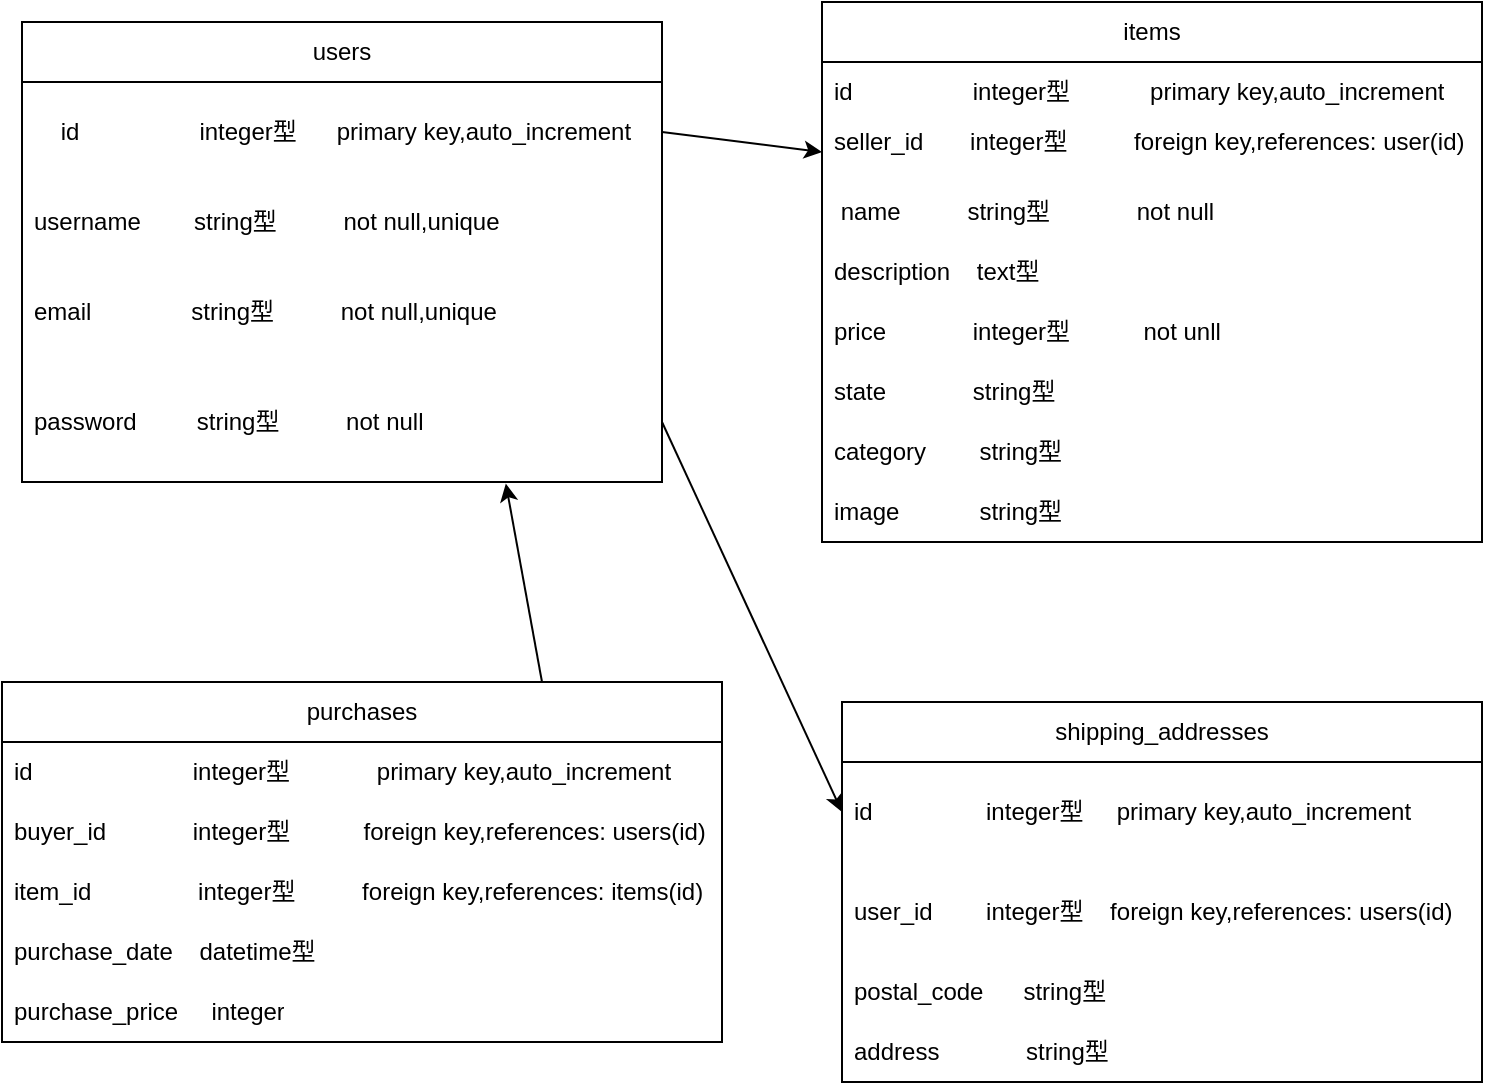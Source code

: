 <mxfile>
    <diagram id="t1-2r7Gye0JG3OHG7v47" name="ページ1">
        <mxGraphModel dx="407" dy="467" grid="1" gridSize="10" guides="1" tooltips="1" connect="1" arrows="1" fold="1" page="1" pageScale="1" pageWidth="827" pageHeight="1169" math="0" shadow="0">
            <root>
                <mxCell id="0"/>
                <mxCell id="1" parent="0"/>
                <mxCell id="iIUPyyHmebFowWRWXByO-1" value="users" style="swimlane;fontStyle=0;childLayout=stackLayout;horizontal=1;startSize=30;horizontalStack=0;resizeParent=1;resizeParentMax=0;resizeLast=0;collapsible=1;marginBottom=0;whiteSpace=wrap;html=1;" vertex="1" parent="1">
                    <mxGeometry x="50" y="50" width="320" height="230" as="geometry"/>
                </mxCell>
                <mxCell id="iIUPyyHmebFowWRWXByO-2" value="&amp;nbsp; &amp;nbsp; id&amp;nbsp; &amp;nbsp; &amp;nbsp; &amp;nbsp; &amp;nbsp; &amp;nbsp; &amp;nbsp; &amp;nbsp; &amp;nbsp; integer型&amp;nbsp; &amp;nbsp; &amp;nbsp; primary key,auto_increment" style="text;strokeColor=none;fillColor=none;align=left;verticalAlign=middle;spacingLeft=4;spacingRight=4;overflow=hidden;points=[[0,0.5],[1,0.5]];portConstraint=eastwest;rotatable=0;whiteSpace=wrap;html=1;" vertex="1" parent="iIUPyyHmebFowWRWXByO-1">
                    <mxGeometry y="30" width="320" height="50" as="geometry"/>
                </mxCell>
                <mxCell id="iIUPyyHmebFowWRWXByO-3" value="username&amp;nbsp; &amp;nbsp; &amp;nbsp; &amp;nbsp; string型&amp;nbsp; &amp;nbsp; &amp;nbsp; &amp;nbsp; &amp;nbsp; not null,unique" style="text;strokeColor=none;fillColor=none;align=left;verticalAlign=middle;spacingLeft=4;spacingRight=4;overflow=hidden;points=[[0,0.5],[1,0.5]];portConstraint=eastwest;rotatable=0;whiteSpace=wrap;html=1;" vertex="1" parent="iIUPyyHmebFowWRWXByO-1">
                    <mxGeometry y="80" width="320" height="40" as="geometry"/>
                </mxCell>
                <mxCell id="iIUPyyHmebFowWRWXByO-5" value="email&amp;nbsp; &amp;nbsp; &amp;nbsp; &amp;nbsp; &amp;nbsp; &amp;nbsp; &amp;nbsp; &amp;nbsp;string型&amp;nbsp; &amp;nbsp; &amp;nbsp; &amp;nbsp; &amp;nbsp; not null,unique" style="text;strokeColor=none;fillColor=none;align=left;verticalAlign=middle;spacingLeft=4;spacingRight=4;overflow=hidden;points=[[0,0.5],[1,0.5]];portConstraint=eastwest;rotatable=0;whiteSpace=wrap;html=1;" vertex="1" parent="iIUPyyHmebFowWRWXByO-1">
                    <mxGeometry y="120" width="320" height="50" as="geometry"/>
                </mxCell>
                <mxCell id="iIUPyyHmebFowWRWXByO-6" value="password&amp;nbsp; &amp;nbsp; &amp;nbsp; &amp;nbsp; &amp;nbsp;string型&amp;nbsp; &amp;nbsp; &amp;nbsp; &amp;nbsp; &amp;nbsp; not null" style="text;strokeColor=none;fillColor=none;align=left;verticalAlign=middle;spacingLeft=4;spacingRight=4;overflow=hidden;points=[[0,0.5],[1,0.5]];portConstraint=eastwest;rotatable=0;whiteSpace=wrap;html=1;" vertex="1" parent="iIUPyyHmebFowWRWXByO-1">
                    <mxGeometry y="170" width="320" height="60" as="geometry"/>
                </mxCell>
                <mxCell id="zZS-cUGNr6IUuFPSF_HT-1" value="items" style="swimlane;fontStyle=0;childLayout=stackLayout;horizontal=1;startSize=30;horizontalStack=0;resizeParent=1;resizeParentMax=0;resizeLast=0;collapsible=1;marginBottom=0;whiteSpace=wrap;html=1;" vertex="1" parent="1">
                    <mxGeometry x="450" y="40" width="330" height="270" as="geometry"/>
                </mxCell>
                <mxCell id="zZS-cUGNr6IUuFPSF_HT-2" value="id&amp;nbsp; &amp;nbsp; &amp;nbsp; &amp;nbsp; &amp;nbsp; &amp;nbsp; &amp;nbsp; &amp;nbsp; &amp;nbsp; integer型&amp;nbsp; &amp;nbsp; &amp;nbsp; &amp;nbsp; &amp;nbsp; &amp;nbsp; primary key,auto_increment" style="text;strokeColor=none;fillColor=none;align=left;verticalAlign=middle;spacingLeft=4;spacingRight=4;overflow=hidden;points=[[0,0.5],[1,0.5]];portConstraint=eastwest;rotatable=0;whiteSpace=wrap;html=1;" vertex="1" parent="zZS-cUGNr6IUuFPSF_HT-1">
                    <mxGeometry y="30" width="330" height="30" as="geometry"/>
                </mxCell>
                <mxCell id="zZS-cUGNr6IUuFPSF_HT-3" value="seller_id&amp;nbsp; &amp;nbsp; &amp;nbsp; &amp;nbsp;integer型&amp;nbsp; &amp;nbsp; &amp;nbsp; &amp;nbsp; &amp;nbsp; foreign key,references: user(id)&amp;nbsp; &amp;nbsp; &amp;nbsp; &amp;nbsp; &amp;nbsp; &amp;nbsp; &amp;nbsp;" style="text;strokeColor=none;fillColor=none;align=left;verticalAlign=middle;spacingLeft=4;spacingRight=4;overflow=hidden;points=[[0,0.5],[1,0.5]];portConstraint=eastwest;rotatable=0;whiteSpace=wrap;html=1;" vertex="1" parent="zZS-cUGNr6IUuFPSF_HT-1">
                    <mxGeometry y="60" width="330" height="30" as="geometry"/>
                </mxCell>
                <mxCell id="zZS-cUGNr6IUuFPSF_HT-4" value="&amp;nbsp;name&amp;nbsp; &amp;nbsp; &amp;nbsp; &amp;nbsp; &amp;nbsp; string型&amp;nbsp; &amp;nbsp; &amp;nbsp; &amp;nbsp; &amp;nbsp; &amp;nbsp; &amp;nbsp;not null" style="text;strokeColor=none;fillColor=none;align=left;verticalAlign=middle;spacingLeft=4;spacingRight=4;overflow=hidden;points=[[0,0.5],[1,0.5]];portConstraint=eastwest;rotatable=0;whiteSpace=wrap;html=1;" vertex="1" parent="zZS-cUGNr6IUuFPSF_HT-1">
                    <mxGeometry y="90" width="330" height="30" as="geometry"/>
                </mxCell>
                <mxCell id="zZS-cUGNr6IUuFPSF_HT-9" value="description&amp;nbsp; &amp;nbsp; text型&amp;nbsp; &amp;nbsp;&amp;nbsp;" style="text;strokeColor=none;fillColor=none;align=left;verticalAlign=middle;spacingLeft=4;spacingRight=4;overflow=hidden;points=[[0,0.5],[1,0.5]];portConstraint=eastwest;rotatable=0;whiteSpace=wrap;html=1;" vertex="1" parent="zZS-cUGNr6IUuFPSF_HT-1">
                    <mxGeometry y="120" width="330" height="30" as="geometry"/>
                </mxCell>
                <mxCell id="zZS-cUGNr6IUuFPSF_HT-10" value="price&amp;nbsp; &amp;nbsp; &amp;nbsp; &amp;nbsp; &amp;nbsp; &amp;nbsp; &amp;nbsp;integer型&amp;nbsp; &amp;nbsp; &amp;nbsp; &amp;nbsp; &amp;nbsp; &amp;nbsp;not unll" style="text;strokeColor=none;fillColor=none;align=left;verticalAlign=middle;spacingLeft=4;spacingRight=4;overflow=hidden;points=[[0,0.5],[1,0.5]];portConstraint=eastwest;rotatable=0;whiteSpace=wrap;html=1;" vertex="1" parent="zZS-cUGNr6IUuFPSF_HT-1">
                    <mxGeometry y="150" width="330" height="30" as="geometry"/>
                </mxCell>
                <mxCell id="zZS-cUGNr6IUuFPSF_HT-11" value="state&amp;nbsp; &amp;nbsp; &amp;nbsp; &amp;nbsp; &amp;nbsp; &amp;nbsp; &amp;nbsp;string型" style="text;strokeColor=none;fillColor=none;align=left;verticalAlign=middle;spacingLeft=4;spacingRight=4;overflow=hidden;points=[[0,0.5],[1,0.5]];portConstraint=eastwest;rotatable=0;whiteSpace=wrap;html=1;" vertex="1" parent="zZS-cUGNr6IUuFPSF_HT-1">
                    <mxGeometry y="180" width="330" height="30" as="geometry"/>
                </mxCell>
                <mxCell id="zZS-cUGNr6IUuFPSF_HT-12" value="category&amp;nbsp; &amp;nbsp; &amp;nbsp; &amp;nbsp; string型" style="text;strokeColor=none;fillColor=none;align=left;verticalAlign=middle;spacingLeft=4;spacingRight=4;overflow=hidden;points=[[0,0.5],[1,0.5]];portConstraint=eastwest;rotatable=0;whiteSpace=wrap;html=1;" vertex="1" parent="zZS-cUGNr6IUuFPSF_HT-1">
                    <mxGeometry y="210" width="330" height="30" as="geometry"/>
                </mxCell>
                <mxCell id="zZS-cUGNr6IUuFPSF_HT-13" value="image&amp;nbsp; &amp;nbsp; &amp;nbsp; &amp;nbsp; &amp;nbsp; &amp;nbsp; string型" style="text;strokeColor=none;fillColor=none;align=left;verticalAlign=middle;spacingLeft=4;spacingRight=4;overflow=hidden;points=[[0,0.5],[1,0.5]];portConstraint=eastwest;rotatable=0;whiteSpace=wrap;html=1;" vertex="1" parent="zZS-cUGNr6IUuFPSF_HT-1">
                    <mxGeometry y="240" width="330" height="30" as="geometry"/>
                </mxCell>
                <mxCell id="zZS-cUGNr6IUuFPSF_HT-32" style="edgeStyle=none;html=1;exitX=0.75;exitY=0;exitDx=0;exitDy=0;entryX=0.756;entryY=1.013;entryDx=0;entryDy=0;entryPerimeter=0;" edge="1" parent="1" source="zZS-cUGNr6IUuFPSF_HT-14" target="iIUPyyHmebFowWRWXByO-6">
                    <mxGeometry relative="1" as="geometry"/>
                </mxCell>
                <mxCell id="zZS-cUGNr6IUuFPSF_HT-14" value="purchases" style="swimlane;fontStyle=0;childLayout=stackLayout;horizontal=1;startSize=30;horizontalStack=0;resizeParent=1;resizeParentMax=0;resizeLast=0;collapsible=1;marginBottom=0;whiteSpace=wrap;html=1;" vertex="1" parent="1">
                    <mxGeometry x="40" y="380" width="360" height="180" as="geometry"/>
                </mxCell>
                <mxCell id="zZS-cUGNr6IUuFPSF_HT-15" value="id&amp;nbsp; &amp;nbsp; &amp;nbsp; &amp;nbsp; &amp;nbsp; &amp;nbsp; &amp;nbsp; &amp;nbsp; &amp;nbsp; &amp;nbsp; &amp;nbsp; &amp;nbsp; integer型&amp;nbsp; &amp;nbsp; &amp;nbsp; &amp;nbsp; &amp;nbsp; &amp;nbsp; &amp;nbsp;primary key,auto_increment" style="text;strokeColor=none;fillColor=none;align=left;verticalAlign=middle;spacingLeft=4;spacingRight=4;overflow=hidden;points=[[0,0.5],[1,0.5]];portConstraint=eastwest;rotatable=0;whiteSpace=wrap;html=1;" vertex="1" parent="zZS-cUGNr6IUuFPSF_HT-14">
                    <mxGeometry y="30" width="360" height="30" as="geometry"/>
                </mxCell>
                <mxCell id="zZS-cUGNr6IUuFPSF_HT-16" value="buyer_id&amp;nbsp; &amp;nbsp; &amp;nbsp; &amp;nbsp; &amp;nbsp; &amp;nbsp; &amp;nbsp;integer型&amp;nbsp; &amp;nbsp; &amp;nbsp; &amp;nbsp; &amp;nbsp; &amp;nbsp;foreign key,references: users(id)" style="text;strokeColor=none;fillColor=none;align=left;verticalAlign=middle;spacingLeft=4;spacingRight=4;overflow=hidden;points=[[0,0.5],[1,0.5]];portConstraint=eastwest;rotatable=0;whiteSpace=wrap;html=1;" vertex="1" parent="zZS-cUGNr6IUuFPSF_HT-14">
                    <mxGeometry y="60" width="360" height="30" as="geometry"/>
                </mxCell>
                <mxCell id="zZS-cUGNr6IUuFPSF_HT-17" value="item_id&amp;nbsp; &amp;nbsp; &amp;nbsp; &amp;nbsp; &amp;nbsp; &amp;nbsp; &amp;nbsp; &amp;nbsp; integer型&amp;nbsp; &amp;nbsp; &amp;nbsp; &amp;nbsp; &amp;nbsp; foreign key,references: items(id)" style="text;strokeColor=none;fillColor=none;align=left;verticalAlign=middle;spacingLeft=4;spacingRight=4;overflow=hidden;points=[[0,0.5],[1,0.5]];portConstraint=eastwest;rotatable=0;whiteSpace=wrap;html=1;" vertex="1" parent="zZS-cUGNr6IUuFPSF_HT-14">
                    <mxGeometry y="90" width="360" height="30" as="geometry"/>
                </mxCell>
                <mxCell id="zZS-cUGNr6IUuFPSF_HT-20" value="purchase_date&amp;nbsp; &amp;nbsp; datetime型&amp;nbsp; &amp;nbsp;" style="text;strokeColor=none;fillColor=none;align=left;verticalAlign=middle;spacingLeft=4;spacingRight=4;overflow=hidden;points=[[0,0.5],[1,0.5]];portConstraint=eastwest;rotatable=0;whiteSpace=wrap;html=1;" vertex="1" parent="zZS-cUGNr6IUuFPSF_HT-14">
                    <mxGeometry y="120" width="360" height="30" as="geometry"/>
                </mxCell>
                <mxCell id="zZS-cUGNr6IUuFPSF_HT-21" value="purchase_price&amp;nbsp; &amp;nbsp; &amp;nbsp;integer" style="text;strokeColor=none;fillColor=none;align=left;verticalAlign=middle;spacingLeft=4;spacingRight=4;overflow=hidden;points=[[0,0.5],[1,0.5]];portConstraint=eastwest;rotatable=0;whiteSpace=wrap;html=1;" vertex="1" parent="zZS-cUGNr6IUuFPSF_HT-14">
                    <mxGeometry y="150" width="360" height="30" as="geometry"/>
                </mxCell>
                <mxCell id="zZS-cUGNr6IUuFPSF_HT-22" value="shipping_addresses" style="swimlane;fontStyle=0;childLayout=stackLayout;horizontal=1;startSize=30;horizontalStack=0;resizeParent=1;resizeParentMax=0;resizeLast=0;collapsible=1;marginBottom=0;whiteSpace=wrap;html=1;" vertex="1" parent="1">
                    <mxGeometry x="460" y="390" width="320" height="190" as="geometry"/>
                </mxCell>
                <mxCell id="zZS-cUGNr6IUuFPSF_HT-23" value="id&amp;nbsp; &amp;nbsp; &amp;nbsp; &amp;nbsp; &amp;nbsp; &amp;nbsp; &amp;nbsp; &amp;nbsp; &amp;nbsp;integer型&amp;nbsp; &amp;nbsp; &amp;nbsp;primary key,auto_increment" style="text;strokeColor=none;fillColor=none;align=left;verticalAlign=middle;spacingLeft=4;spacingRight=4;overflow=hidden;points=[[0,0.5],[1,0.5]];portConstraint=eastwest;rotatable=0;whiteSpace=wrap;html=1;" vertex="1" parent="zZS-cUGNr6IUuFPSF_HT-22">
                    <mxGeometry y="30" width="320" height="50" as="geometry"/>
                </mxCell>
                <mxCell id="zZS-cUGNr6IUuFPSF_HT-24" value="user_id&amp;nbsp; &amp;nbsp; &amp;nbsp; &amp;nbsp; integer型&amp;nbsp; &amp;nbsp; foreign key,references: users(id)" style="text;strokeColor=none;fillColor=none;align=left;verticalAlign=middle;spacingLeft=4;spacingRight=4;overflow=hidden;points=[[0,0.5],[1,0.5]];portConstraint=eastwest;rotatable=0;whiteSpace=wrap;html=1;" vertex="1" parent="zZS-cUGNr6IUuFPSF_HT-22">
                    <mxGeometry y="80" width="320" height="50" as="geometry"/>
                </mxCell>
                <mxCell id="zZS-cUGNr6IUuFPSF_HT-26" value="postal_code&amp;nbsp; &amp;nbsp; &amp;nbsp; string型" style="text;strokeColor=none;fillColor=none;align=left;verticalAlign=middle;spacingLeft=4;spacingRight=4;overflow=hidden;points=[[0,0.5],[1,0.5]];portConstraint=eastwest;rotatable=0;whiteSpace=wrap;html=1;" vertex="1" parent="zZS-cUGNr6IUuFPSF_HT-22">
                    <mxGeometry y="130" width="320" height="30" as="geometry"/>
                </mxCell>
                <mxCell id="zZS-cUGNr6IUuFPSF_HT-25" value="address&amp;nbsp; &amp;nbsp; &amp;nbsp; &amp;nbsp; &amp;nbsp; &amp;nbsp; &amp;nbsp;string型" style="text;strokeColor=none;fillColor=none;align=left;verticalAlign=middle;spacingLeft=4;spacingRight=4;overflow=hidden;points=[[0,0.5],[1,0.5]];portConstraint=eastwest;rotatable=0;whiteSpace=wrap;html=1;" vertex="1" parent="zZS-cUGNr6IUuFPSF_HT-22">
                    <mxGeometry y="160" width="320" height="30" as="geometry"/>
                </mxCell>
                <mxCell id="zZS-cUGNr6IUuFPSF_HT-30" style="edgeStyle=none;html=1;exitX=1;exitY=0.5;exitDx=0;exitDy=0;entryX=0;entryY=0.5;entryDx=0;entryDy=0;" edge="1" parent="1" source="iIUPyyHmebFowWRWXByO-2" target="zZS-cUGNr6IUuFPSF_HT-3">
                    <mxGeometry relative="1" as="geometry">
                        <Array as="points">
                            <mxPoint x="410" y="110"/>
                        </Array>
                    </mxGeometry>
                </mxCell>
                <mxCell id="zZS-cUGNr6IUuFPSF_HT-33" style="edgeStyle=none;html=1;exitX=1;exitY=0.5;exitDx=0;exitDy=0;entryX=0;entryY=0.5;entryDx=0;entryDy=0;" edge="1" parent="1" source="iIUPyyHmebFowWRWXByO-6" target="zZS-cUGNr6IUuFPSF_HT-23">
                    <mxGeometry relative="1" as="geometry"/>
                </mxCell>
            </root>
        </mxGraphModel>
    </diagram>
    <diagram id="Q_fPDGpRA5xcYw0-9EsA" name="ページ2">
        <mxGraphModel dx="322" dy="467" grid="1" gridSize="10" guides="1" tooltips="1" connect="1" arrows="1" fold="1" page="1" pageScale="1" pageWidth="827" pageHeight="1169" math="0" shadow="0">
            <root>
                <mxCell id="0"/>
                <mxCell id="1" parent="0"/>
            </root>
        </mxGraphModel>
    </diagram>
</mxfile>